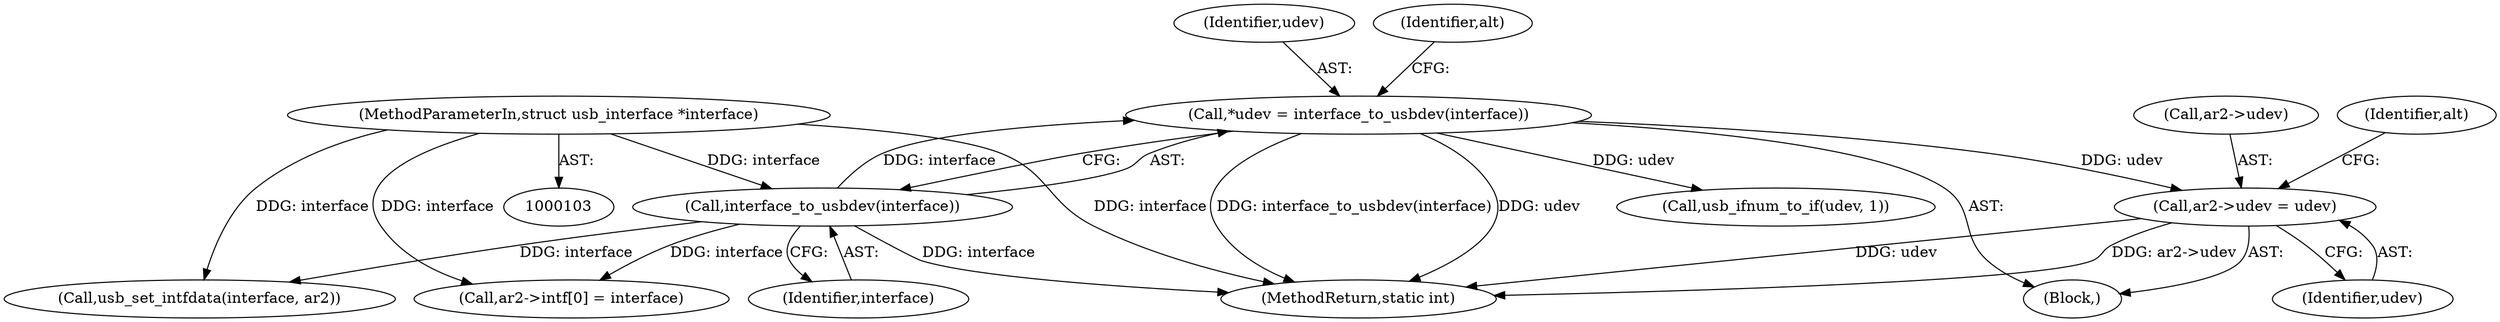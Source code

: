 digraph "0_linux_950336ba3e4a1ffd2ca60d29f6ef386dd2c7351d@pointer" {
"1000141" [label="(Call,ar2->udev = udev)"];
"1000108" [label="(Call,*udev = interface_to_usbdev(interface))"];
"1000110" [label="(Call,interface_to_usbdev(interface))"];
"1000104" [label="(MethodParameterIn,struct usb_interface *interface)"];
"1000109" [label="(Identifier,udev)"];
"1000199" [label="(Call,usb_ifnum_to_if(udev, 1))"];
"1000114" [label="(Identifier,alt)"];
"1000172" [label="(Call,ar2->intf[0] = interface)"];
"1000106" [label="(Block,)"];
"1000142" [label="(Call,ar2->udev)"];
"1000111" [label="(Identifier,interface)"];
"1000110" [label="(Call,interface_to_usbdev(interface))"];
"1000377" [label="(Call,usb_set_intfdata(interface, ar2))"];
"1000104" [label="(MethodParameterIn,struct usb_interface *interface)"];
"1000145" [label="(Identifier,udev)"];
"1000141" [label="(Call,ar2->udev = udev)"];
"1000151" [label="(Identifier,alt)"];
"1000108" [label="(Call,*udev = interface_to_usbdev(interface))"];
"1000414" [label="(MethodReturn,static int)"];
"1000141" -> "1000106"  [label="AST: "];
"1000141" -> "1000145"  [label="CFG: "];
"1000142" -> "1000141"  [label="AST: "];
"1000145" -> "1000141"  [label="AST: "];
"1000151" -> "1000141"  [label="CFG: "];
"1000141" -> "1000414"  [label="DDG: ar2->udev"];
"1000141" -> "1000414"  [label="DDG: udev"];
"1000108" -> "1000141"  [label="DDG: udev"];
"1000108" -> "1000106"  [label="AST: "];
"1000108" -> "1000110"  [label="CFG: "];
"1000109" -> "1000108"  [label="AST: "];
"1000110" -> "1000108"  [label="AST: "];
"1000114" -> "1000108"  [label="CFG: "];
"1000108" -> "1000414"  [label="DDG: interface_to_usbdev(interface)"];
"1000108" -> "1000414"  [label="DDG: udev"];
"1000110" -> "1000108"  [label="DDG: interface"];
"1000108" -> "1000199"  [label="DDG: udev"];
"1000110" -> "1000111"  [label="CFG: "];
"1000111" -> "1000110"  [label="AST: "];
"1000110" -> "1000414"  [label="DDG: interface"];
"1000104" -> "1000110"  [label="DDG: interface"];
"1000110" -> "1000172"  [label="DDG: interface"];
"1000110" -> "1000377"  [label="DDG: interface"];
"1000104" -> "1000103"  [label="AST: "];
"1000104" -> "1000414"  [label="DDG: interface"];
"1000104" -> "1000172"  [label="DDG: interface"];
"1000104" -> "1000377"  [label="DDG: interface"];
}
